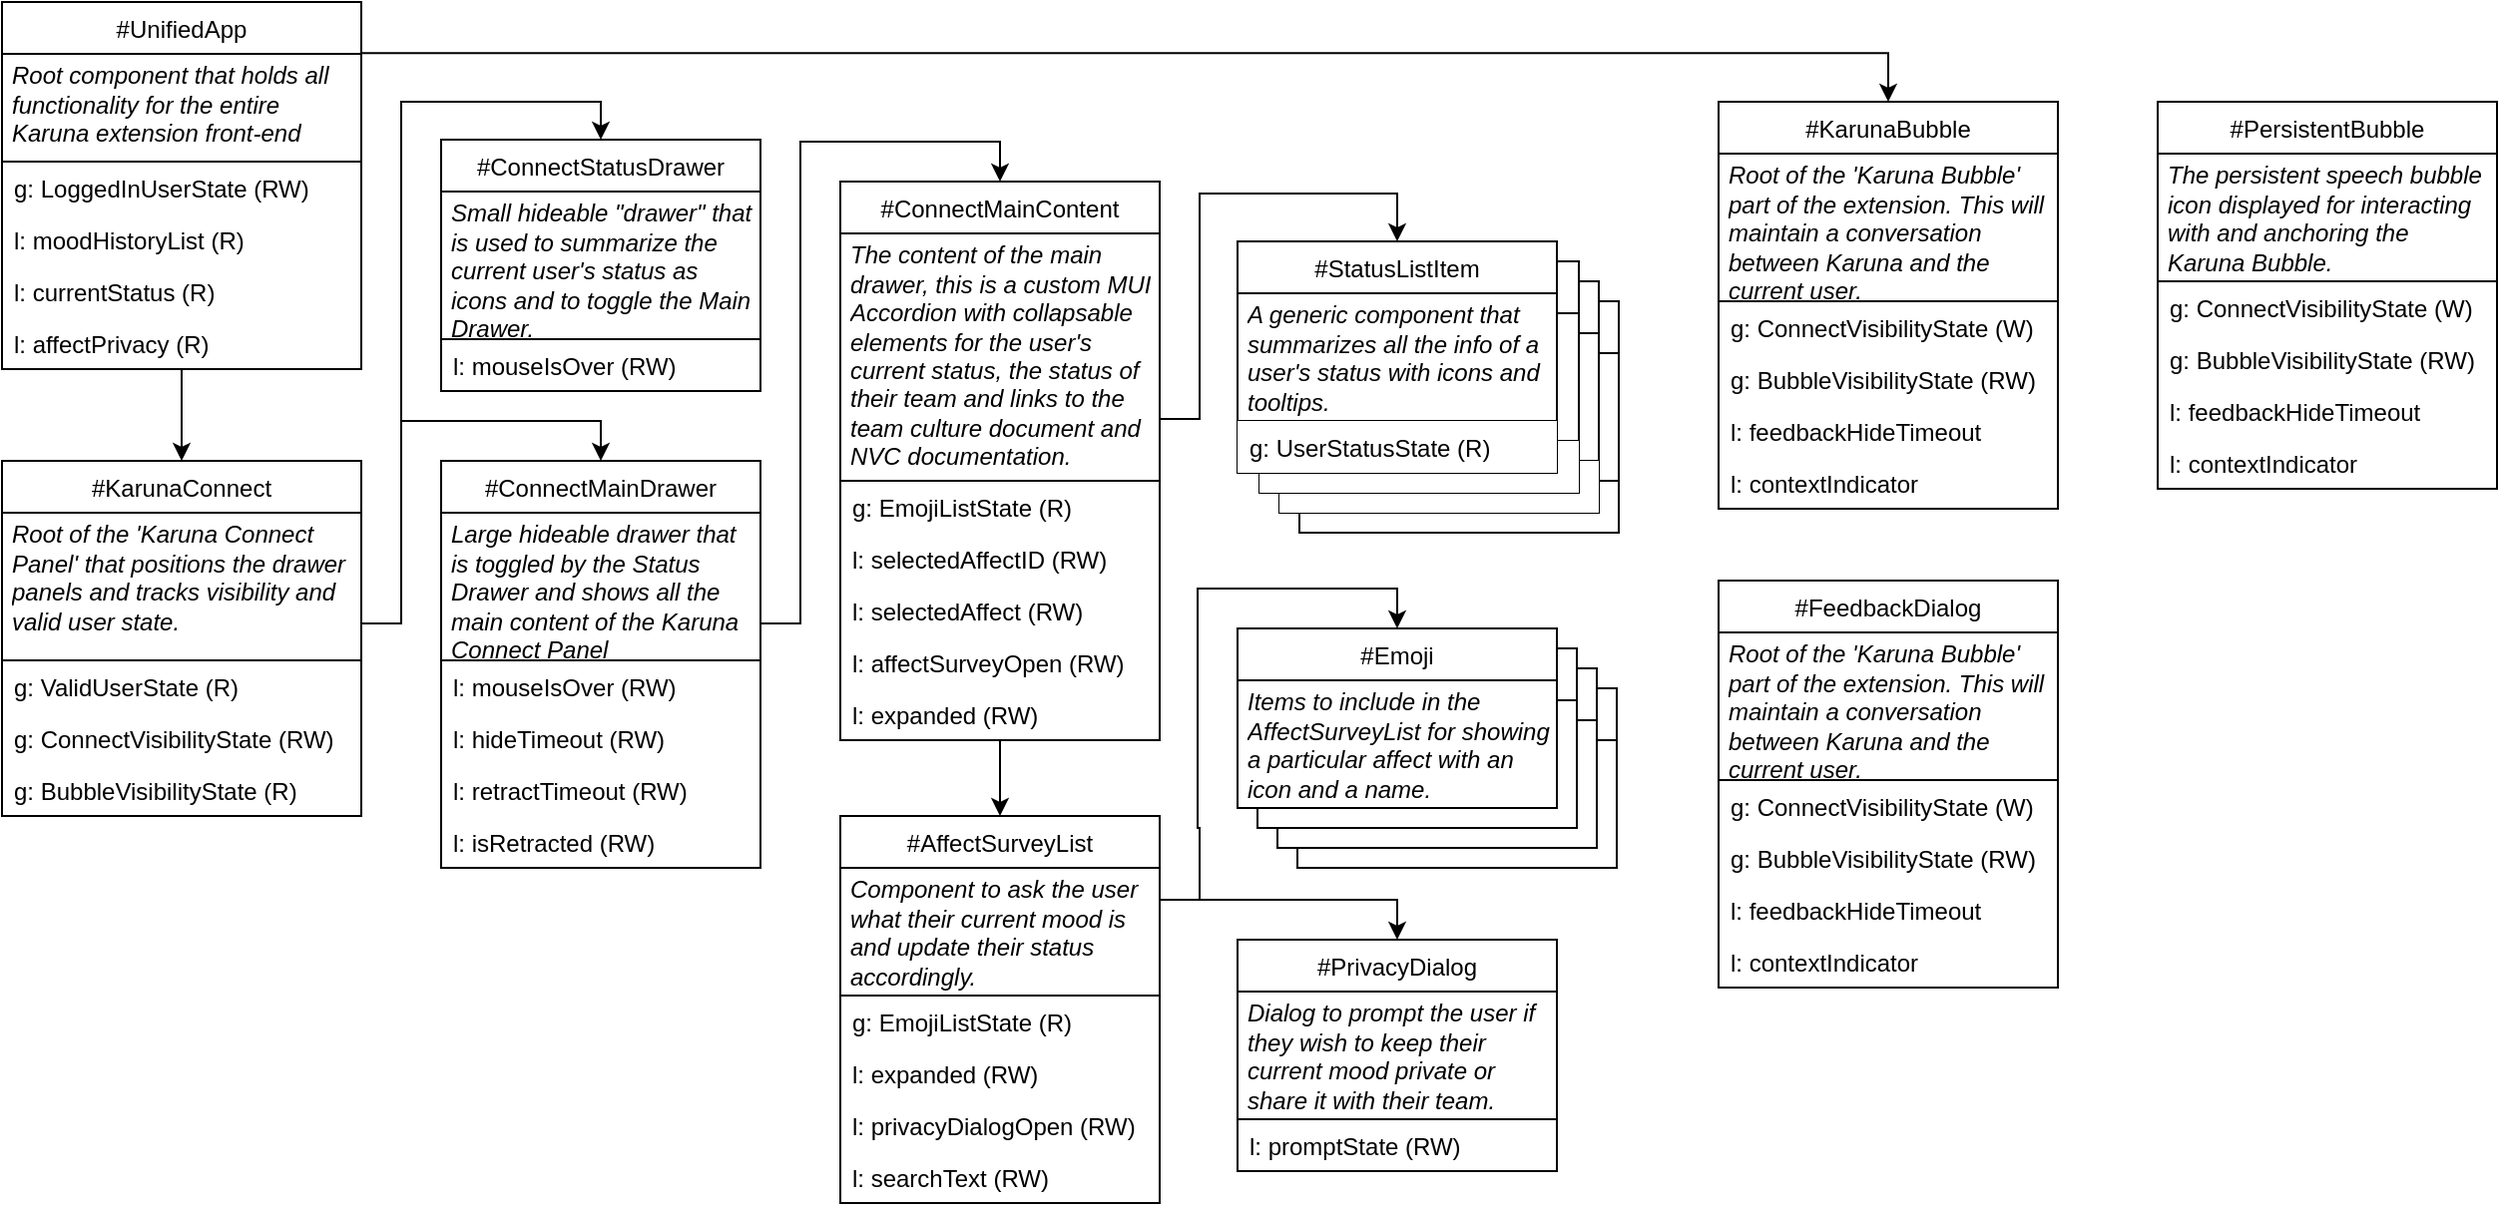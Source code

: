 <mxfile>
    <diagram id="-BwBF-LefVqxusglZkwU" name="Page-1">
        <mxGraphModel dx="1488" dy="394" grid="1" gridSize="10" guides="1" tooltips="1" connect="1" arrows="1" fold="1" page="1" pageScale="1" pageWidth="850" pageHeight="1100" math="0" shadow="0">
            <root>
                <mxCell id="0"/>
                <mxCell id="1" parent="0"/>
                <mxCell id="101" value="" style="group" parent="1" vertex="1" connectable="0">
                    <mxGeometry x="649" y="334" width="180" height="110" as="geometry"/>
                </mxCell>
                <mxCell id="99" value="#Emoji" style="swimlane;fontStyle=0;childLayout=stackLayout;horizontal=1;startSize=26;horizontalStack=0;resizeParent=1;resizeParentMax=0;resizeLast=0;collapsible=1;marginBottom=0;" parent="101" vertex="1">
                    <mxGeometry x="20" y="20" width="160" height="90" as="geometry">
                        <mxRectangle x="20" y="80" width="160" height="26" as="alternateBounds"/>
                    </mxGeometry>
                </mxCell>
                <mxCell id="100" value="" style="text;html=1;spacing=5;spacingTop=-20;whiteSpace=wrap;overflow=hidden;rounded=0;fontStyle=2;strokeColor=#000000;fillColor=#ffffff;" parent="99" vertex="1">
                    <mxGeometry y="26" width="160" height="64" as="geometry"/>
                </mxCell>
                <mxCell id="97" value="#Emoji" style="swimlane;fontStyle=0;childLayout=stackLayout;horizontal=1;startSize=26;horizontalStack=0;resizeParent=1;resizeParentMax=0;resizeLast=0;collapsible=1;marginBottom=0;" parent="101" vertex="1">
                    <mxGeometry x="10" y="10" width="160" height="90" as="geometry">
                        <mxRectangle x="20" y="80" width="160" height="26" as="alternateBounds"/>
                    </mxGeometry>
                </mxCell>
                <mxCell id="98" value="" style="text;html=1;spacing=5;spacingTop=-20;whiteSpace=wrap;overflow=hidden;rounded=0;fontStyle=2;strokeColor=#000000;fillColor=#ffffff;" parent="97" vertex="1">
                    <mxGeometry y="26" width="160" height="64" as="geometry"/>
                </mxCell>
                <mxCell id="95" value="#Emoji" style="swimlane;fontStyle=0;childLayout=stackLayout;horizontal=1;startSize=26;horizontalStack=0;resizeParent=1;resizeParentMax=0;resizeLast=0;collapsible=1;marginBottom=0;" parent="101" vertex="1">
                    <mxGeometry width="160" height="90" as="geometry">
                        <mxRectangle x="20" y="80" width="160" height="26" as="alternateBounds"/>
                    </mxGeometry>
                </mxCell>
                <mxCell id="96" value="" style="text;html=1;spacing=5;spacingTop=-20;whiteSpace=wrap;overflow=hidden;rounded=0;fontStyle=2;strokeColor=#000000;fillColor=#ffffff;" parent="95" vertex="1">
                    <mxGeometry y="26" width="160" height="64" as="geometry"/>
                </mxCell>
                <mxCell id="73" value="" style="group" parent="1" vertex="1" connectable="0">
                    <mxGeometry x="650" y="140" width="180" height="136" as="geometry"/>
                </mxCell>
                <mxCell id="70" value="" style="swimlane;fontStyle=0;childLayout=stackLayout;horizontal=1;startSize=26;horizontalStack=0;resizeParent=1;resizeParentMax=0;resizeLast=0;collapsible=1;marginBottom=0;" parent="73" vertex="1">
                    <mxGeometry x="20" y="20" width="160" height="116" as="geometry">
                        <mxRectangle x="20" y="80" width="160" height="26" as="alternateBounds"/>
                    </mxGeometry>
                </mxCell>
                <mxCell id="71" value="" style="text;html=1;fillColor=none;spacing=5;spacingTop=-20;whiteSpace=wrap;overflow=hidden;rounded=0;fontStyle=2;strokeColor=#000000;" parent="70" vertex="1">
                    <mxGeometry y="26" width="160" height="64" as="geometry"/>
                </mxCell>
                <mxCell id="72" value=" " style="text;strokeColor=none;fillColor=none;align=left;verticalAlign=top;spacingLeft=4;spacingRight=4;overflow=hidden;rotatable=0;points=[[0,0.5],[1,0.5]];portConstraint=eastwest;" parent="70" vertex="1">
                    <mxGeometry y="90" width="160" height="26" as="geometry"/>
                </mxCell>
                <mxCell id="67" value="" style="swimlane;fontStyle=0;childLayout=stackLayout;horizontal=1;startSize=26;horizontalStack=0;resizeParent=1;resizeParentMax=0;resizeLast=0;collapsible=1;marginBottom=0;" parent="73" vertex="1">
                    <mxGeometry x="10" y="10" width="160" height="116" as="geometry">
                        <mxRectangle x="20" y="80" width="160" height="26" as="alternateBounds"/>
                    </mxGeometry>
                </mxCell>
                <mxCell id="68" value="" style="text;html=1;spacing=5;spacingTop=-20;whiteSpace=wrap;overflow=hidden;rounded=0;fontStyle=2;strokeColor=#000000;fillColor=#ffffff;" parent="67" vertex="1">
                    <mxGeometry y="26" width="160" height="64" as="geometry"/>
                </mxCell>
                <mxCell id="69" value=" " style="text;strokeColor=none;align=left;verticalAlign=top;spacingLeft=4;spacingRight=4;overflow=hidden;rotatable=0;points=[[0,0.5],[1,0.5]];portConstraint=eastwest;fillColor=#ffffff;" parent="67" vertex="1">
                    <mxGeometry y="90" width="160" height="26" as="geometry"/>
                </mxCell>
                <mxCell id="64" value="" style="swimlane;fontStyle=0;childLayout=stackLayout;horizontal=1;startSize=26;horizontalStack=0;resizeParent=1;resizeParentMax=0;resizeLast=0;collapsible=1;marginBottom=0;" parent="73" vertex="1">
                    <mxGeometry width="160" height="116" as="geometry">
                        <mxRectangle x="20" y="80" width="160" height="26" as="alternateBounds"/>
                    </mxGeometry>
                </mxCell>
                <mxCell id="65" value="" style="text;html=1;spacing=5;spacingTop=-20;whiteSpace=wrap;overflow=hidden;rounded=0;fontStyle=2;strokeColor=#000000;fillColor=#ffffff;" parent="64" vertex="1">
                    <mxGeometry y="26" width="160" height="64" as="geometry"/>
                </mxCell>
                <mxCell id="66" value=" " style="text;strokeColor=none;align=left;verticalAlign=top;spacingLeft=4;spacingRight=4;overflow=hidden;rotatable=0;points=[[0,0.5],[1,0.5]];portConstraint=eastwest;fillColor=#ffffff;" parent="64" vertex="1">
                    <mxGeometry y="90" width="160" height="26" as="geometry"/>
                </mxCell>
                <mxCell id="49" style="edgeStyle=orthogonalEdgeStyle;rounded=0;orthogonalLoop=1;jettySize=auto;html=1;exitX=0.5;exitY=1;exitDx=0;exitDy=0;entryX=0.5;entryY=0;entryDx=0;entryDy=0;" parent="1" source="3" target="15" edge="1">
                    <mxGeometry relative="1" as="geometry"/>
                </mxCell>
                <mxCell id="3" value="#UnifiedApp" style="swimlane;fontStyle=0;childLayout=stackLayout;horizontal=1;startSize=26;horizontalStack=0;resizeParent=1;resizeParentMax=0;resizeLast=0;collapsible=1;marginBottom=0;strokeWidth=1;" parent="1" vertex="1">
                    <mxGeometry x="20" y="10" width="180" height="184" as="geometry"/>
                </mxCell>
                <mxCell id="43" value="&lt;br&gt;Root component that holds all functionality for the entire Karuna extension front-end" style="text;html=1;spacing=5;spacingTop=-20;whiteSpace=wrap;overflow=hidden;rounded=0;strokeColor=#000000;strokeWidth=1;fontStyle=2" parent="3" vertex="1">
                    <mxGeometry y="26" width="180" height="54" as="geometry"/>
                </mxCell>
                <mxCell id="4" value="g: LoggedInUserState (RW)" style="text;strokeColor=none;align=left;verticalAlign=top;spacingLeft=4;spacingRight=4;overflow=hidden;rotatable=0;points=[[0,0.5],[1,0.5]];portConstraint=eastwest;strokeWidth=1;" parent="3" vertex="1">
                    <mxGeometry y="80" width="180" height="26" as="geometry"/>
                </mxCell>
                <mxCell id="46" value="l: moodHistoryList (R)" style="text;strokeColor=none;align=left;verticalAlign=top;spacingLeft=4;spacingRight=4;overflow=hidden;rotatable=0;points=[[0,0.5],[1,0.5]];portConstraint=eastwest;" parent="3" vertex="1">
                    <mxGeometry y="106" width="180" height="26" as="geometry"/>
                </mxCell>
                <mxCell id="47" value="l: currentStatus (R)" style="text;strokeColor=none;align=left;verticalAlign=top;spacingLeft=4;spacingRight=4;overflow=hidden;rotatable=0;points=[[0,0.5],[1,0.5]];portConstraint=eastwest;" parent="3" vertex="1">
                    <mxGeometry y="132" width="180" height="26" as="geometry"/>
                </mxCell>
                <mxCell id="48" value="l: affectPrivacy (R)" style="text;strokeColor=none;align=left;verticalAlign=top;spacingLeft=4;spacingRight=4;overflow=hidden;rotatable=0;points=[[0,0.5],[1,0.5]];portConstraint=eastwest;" parent="3" vertex="1">
                    <mxGeometry y="158" width="180" height="26" as="geometry"/>
                </mxCell>
                <mxCell id="11" value="#KarunaBubble" style="swimlane;fontStyle=0;childLayout=stackLayout;horizontal=1;startSize=26;horizontalStack=0;resizeParent=1;resizeParentMax=0;resizeLast=0;collapsible=1;marginBottom=0;" parent="1" vertex="1">
                    <mxGeometry x="880" y="60" width="170" height="204" as="geometry"/>
                </mxCell>
                <mxCell id="102" value="&lt;br&gt;Root of the 'Karuna Bubble' part of the extension. This will maintain a conversation between Karuna and the current user." style="text;html=1;fillColor=none;spacing=5;spacingTop=-20;whiteSpace=wrap;overflow=hidden;rounded=0;fontStyle=2;strokeColor=#000000;" parent="11" vertex="1">
                    <mxGeometry y="26" width="170" height="74" as="geometry"/>
                </mxCell>
                <mxCell id="12" value="g: ConnectVisibilityState (W)" style="text;strokeColor=none;align=left;verticalAlign=top;spacingLeft=4;spacingRight=4;overflow=hidden;rotatable=0;points=[[0,0.5],[1,0.5]];portConstraint=eastwest;" parent="11" vertex="1">
                    <mxGeometry y="100" width="170" height="26" as="geometry"/>
                </mxCell>
                <mxCell id="13" value="g: BubbleVisibilityState (RW)" style="text;strokeColor=none;align=left;verticalAlign=top;spacingLeft=4;spacingRight=4;overflow=hidden;rotatable=0;points=[[0,0.5],[1,0.5]];portConstraint=eastwest;" parent="11" vertex="1">
                    <mxGeometry y="126" width="170" height="26" as="geometry"/>
                </mxCell>
                <mxCell id="14" value="l: feedbackHideTimeout" style="text;strokeColor=none;align=left;verticalAlign=top;spacingLeft=4;spacingRight=4;overflow=hidden;rotatable=0;points=[[0,0.5],[1,0.5]];portConstraint=eastwest;" parent="11" vertex="1">
                    <mxGeometry y="152" width="170" height="26" as="geometry"/>
                </mxCell>
                <mxCell id="103" value="l: contextIndicator" style="text;strokeColor=none;align=left;verticalAlign=top;spacingLeft=4;spacingRight=4;overflow=hidden;rotatable=0;points=[[0,0.5],[1,0.5]];portConstraint=eastwest;" parent="11" vertex="1">
                    <mxGeometry y="178" width="170" height="26" as="geometry"/>
                </mxCell>
                <mxCell id="15" value="#KarunaConnect" style="swimlane;fontStyle=0;childLayout=stackLayout;horizontal=1;startSize=26;horizontalStack=0;resizeParent=1;resizeParentMax=0;resizeLast=0;collapsible=1;marginBottom=0;" parent="1" vertex="1">
                    <mxGeometry x="20" y="240" width="180" height="178" as="geometry">
                        <mxRectangle x="20" y="80" width="160" height="26" as="alternateBounds"/>
                    </mxGeometry>
                </mxCell>
                <mxCell id="44" value="&lt;br&gt;Root of the 'Karuna Connect Panel' that positions the drawer panels and tracks visibility and valid user state." style="text;html=1;spacing=5;spacingTop=-20;whiteSpace=wrap;overflow=hidden;rounded=0;strokeColor=#000000;fontStyle=2" parent="15" vertex="1">
                    <mxGeometry y="26" width="180" height="74" as="geometry"/>
                </mxCell>
                <mxCell id="16" value="g: ValidUserState (R)" style="text;strokeColor=none;align=left;verticalAlign=top;spacingLeft=4;spacingRight=4;overflow=hidden;rotatable=0;points=[[0,0.5],[1,0.5]];portConstraint=eastwest;" parent="15" vertex="1">
                    <mxGeometry y="100" width="180" height="26" as="geometry"/>
                </mxCell>
                <mxCell id="17" value="g: ConnectVisibilityState (RW)" style="text;strokeColor=none;align=left;verticalAlign=top;spacingLeft=4;spacingRight=4;overflow=hidden;rotatable=0;points=[[0,0.5],[1,0.5]];portConstraint=eastwest;" parent="15" vertex="1">
                    <mxGeometry y="126" width="180" height="26" as="geometry"/>
                </mxCell>
                <mxCell id="18" value="g: BubbleVisibilityState (R)" style="text;strokeColor=none;align=left;verticalAlign=top;spacingLeft=4;spacingRight=4;overflow=hidden;rotatable=0;points=[[0,0.5],[1,0.5]];portConstraint=eastwest;" parent="15" vertex="1">
                    <mxGeometry y="152" width="180" height="26" as="geometry"/>
                </mxCell>
                <mxCell id="22" style="edgeStyle=orthogonalEdgeStyle;rounded=0;orthogonalLoop=1;jettySize=auto;html=1;exitX=0.998;exitY=0.139;exitDx=0;exitDy=0;exitPerimeter=0;entryX=0.5;entryY=0;entryDx=0;entryDy=0;" parent="1" source="3" target="11" edge="1">
                    <mxGeometry relative="1" as="geometry"/>
                </mxCell>
                <mxCell id="25" value="#ConnectStatusDrawer" style="swimlane;fontStyle=0;childLayout=stackLayout;horizontal=1;startSize=26;horizontalStack=0;resizeParent=1;resizeParentMax=0;resizeLast=0;collapsible=1;marginBottom=0;" parent="1" vertex="1">
                    <mxGeometry x="240" y="79" width="160" height="126" as="geometry">
                        <mxRectangle x="20" y="80" width="160" height="26" as="alternateBounds"/>
                    </mxGeometry>
                </mxCell>
                <mxCell id="50" value="&lt;br&gt;Small hideable &quot;drawer&quot; that is used to summarize the current user's status as icons and to toggle the Main Drawer." style="text;html=1;fillColor=none;spacing=5;spacingTop=-20;whiteSpace=wrap;overflow=hidden;rounded=0;fontStyle=2;strokeColor=#000000;" parent="25" vertex="1">
                    <mxGeometry y="26" width="160" height="74" as="geometry"/>
                </mxCell>
                <mxCell id="59" value="l: mouseIsOver (RW)" style="text;strokeColor=none;fillColor=none;align=left;verticalAlign=top;spacingLeft=4;spacingRight=4;overflow=hidden;rotatable=0;points=[[0,0.5],[1,0.5]];portConstraint=eastwest;" parent="25" vertex="1">
                    <mxGeometry y="100" width="160" height="26" as="geometry"/>
                </mxCell>
                <mxCell id="60" style="edgeStyle=orthogonalEdgeStyle;rounded=0;orthogonalLoop=1;jettySize=auto;html=1;exitX=1;exitY=0.75;exitDx=0;exitDy=0;entryX=0.5;entryY=0;entryDx=0;entryDy=0;" parent="1" source="51" target="35" edge="1">
                    <mxGeometry relative="1" as="geometry">
                        <Array as="points">
                            <mxPoint x="420" y="322"/>
                            <mxPoint x="420" y="80"/>
                            <mxPoint x="520" y="80"/>
                        </Array>
                    </mxGeometry>
                </mxCell>
                <mxCell id="29" value="#ConnectMainDrawer" style="swimlane;fontStyle=0;childLayout=stackLayout;horizontal=1;startSize=26;horizontalStack=0;resizeParent=1;resizeParentMax=0;resizeLast=0;collapsible=1;marginBottom=0;" parent="1" vertex="1">
                    <mxGeometry x="240" y="240" width="160" height="204" as="geometry">
                        <mxRectangle x="20" y="80" width="160" height="26" as="alternateBounds"/>
                    </mxGeometry>
                </mxCell>
                <mxCell id="51" value="&lt;br&gt;Large hideable drawer that is toggled by the Status Drawer and shows all the main content of the Karuna Connect Panel" style="text;html=1;fillColor=none;spacing=5;spacingTop=-20;whiteSpace=wrap;overflow=hidden;rounded=0;fontStyle=2;strokeColor=#000000;" parent="29" vertex="1">
                    <mxGeometry y="26" width="160" height="74" as="geometry"/>
                </mxCell>
                <mxCell id="54" value="l: mouseIsOver (RW)" style="text;strokeColor=none;fillColor=none;align=left;verticalAlign=top;spacingLeft=4;spacingRight=4;overflow=hidden;rotatable=0;points=[[0,0.5],[1,0.5]];portConstraint=eastwest;" parent="29" vertex="1">
                    <mxGeometry y="100" width="160" height="26" as="geometry"/>
                </mxCell>
                <mxCell id="57" value="l: hideTimeout (RW)" style="text;strokeColor=none;fillColor=none;align=left;verticalAlign=top;spacingLeft=4;spacingRight=4;overflow=hidden;rotatable=0;points=[[0,0.5],[1,0.5]];portConstraint=eastwest;" parent="29" vertex="1">
                    <mxGeometry y="126" width="160" height="26" as="geometry"/>
                </mxCell>
                <mxCell id="56" value="l: retractTimeout (RW)" style="text;strokeColor=none;fillColor=none;align=left;verticalAlign=top;spacingLeft=4;spacingRight=4;overflow=hidden;rotatable=0;points=[[0,0.5],[1,0.5]];portConstraint=eastwest;" parent="29" vertex="1">
                    <mxGeometry y="152" width="160" height="26" as="geometry"/>
                </mxCell>
                <mxCell id="58" value="l: isRetracted (RW)" style="text;strokeColor=none;fillColor=none;align=left;verticalAlign=top;spacingLeft=4;spacingRight=4;overflow=hidden;rotatable=0;points=[[0,0.5],[1,0.5]];portConstraint=eastwest;" parent="29" vertex="1">
                    <mxGeometry y="178" width="160" height="26" as="geometry"/>
                </mxCell>
                <mxCell id="74" style="edgeStyle=orthogonalEdgeStyle;rounded=0;orthogonalLoop=1;jettySize=auto;html=1;exitX=0.5;exitY=1;exitDx=0;exitDy=0;entryX=0.5;entryY=0;entryDx=0;entryDy=0;" parent="1" source="35" target="40" edge="1">
                    <mxGeometry relative="1" as="geometry"/>
                </mxCell>
                <mxCell id="35" value="#ConnectMainContent" style="swimlane;fontStyle=0;childLayout=stackLayout;horizontal=1;startSize=26;horizontalStack=0;resizeParent=1;resizeParentMax=0;resizeLast=0;collapsible=1;marginBottom=0;" parent="1" vertex="1">
                    <mxGeometry x="440" y="100" width="160" height="280" as="geometry">
                        <mxRectangle x="20" y="80" width="160" height="26" as="alternateBounds"/>
                    </mxGeometry>
                </mxCell>
                <mxCell id="61" value="&lt;br&gt;The content of the main drawer, this is a custom MUI Accordion with collapsable elements for the user's current status, the status of their team and links to the team culture document and NVC documentation." style="text;html=1;fillColor=none;spacing=5;spacingTop=-20;whiteSpace=wrap;overflow=hidden;rounded=0;fontStyle=2;strokeColor=#000000;" parent="35" vertex="1">
                    <mxGeometry y="26" width="160" height="124" as="geometry"/>
                </mxCell>
                <mxCell id="37" value="g: EmojiListState (R)" style="text;strokeColor=none;fillColor=none;align=left;verticalAlign=top;spacingLeft=4;spacingRight=4;overflow=hidden;rotatable=0;points=[[0,0.5],[1,0.5]];portConstraint=eastwest;" parent="35" vertex="1">
                    <mxGeometry y="150" width="160" height="26" as="geometry"/>
                </mxCell>
                <mxCell id="77" value="l: selectedAffectID (RW)" style="text;strokeColor=none;fillColor=none;align=left;verticalAlign=top;spacingLeft=4;spacingRight=4;overflow=hidden;rotatable=0;points=[[0,0.5],[1,0.5]];portConstraint=eastwest;" parent="35" vertex="1">
                    <mxGeometry y="176" width="160" height="26" as="geometry"/>
                </mxCell>
                <mxCell id="78" value="l: selectedAffect (RW)" style="text;strokeColor=none;fillColor=none;align=left;verticalAlign=top;spacingLeft=4;spacingRight=4;overflow=hidden;rotatable=0;points=[[0,0.5],[1,0.5]];portConstraint=eastwest;" parent="35" vertex="1">
                    <mxGeometry y="202" width="160" height="26" as="geometry"/>
                </mxCell>
                <mxCell id="76" value="l: affectSurveyOpen (RW)" style="text;strokeColor=none;fillColor=none;align=left;verticalAlign=top;spacingLeft=4;spacingRight=4;overflow=hidden;rotatable=0;points=[[0,0.5],[1,0.5]];portConstraint=eastwest;" parent="35" vertex="1">
                    <mxGeometry y="228" width="160" height="26" as="geometry"/>
                </mxCell>
                <mxCell id="79" value="l: expanded (RW)" style="text;strokeColor=none;fillColor=none;align=left;verticalAlign=top;spacingLeft=4;spacingRight=4;overflow=hidden;rotatable=0;points=[[0,0.5],[1,0.5]];portConstraint=eastwest;" parent="35" vertex="1">
                    <mxGeometry y="254" width="160" height="26" as="geometry"/>
                </mxCell>
                <mxCell id="38" value="#StatusListItem" style="swimlane;fontStyle=0;childLayout=stackLayout;horizontal=1;startSize=26;horizontalStack=0;resizeParent=1;resizeParentMax=0;resizeLast=0;collapsible=1;marginBottom=0;" parent="1" vertex="1">
                    <mxGeometry x="639" y="130" width="160" height="116" as="geometry">
                        <mxRectangle x="20" y="80" width="160" height="26" as="alternateBounds"/>
                    </mxGeometry>
                </mxCell>
                <mxCell id="62" value="&lt;br&gt;A generic component that summarizes all the info of a user's status with icons and tooltips." style="text;html=1;spacing=5;spacingTop=-20;whiteSpace=wrap;overflow=hidden;rounded=0;fontStyle=2;strokeColor=#000000;fillColor=#ffffff;" parent="38" vertex="1">
                    <mxGeometry y="26" width="160" height="64" as="geometry"/>
                </mxCell>
                <mxCell id="39" value="g: UserStatusState (R)" style="text;strokeColor=none;align=left;verticalAlign=top;spacingLeft=4;spacingRight=4;overflow=hidden;rotatable=0;points=[[0,0.5],[1,0.5]];portConstraint=eastwest;fillColor=#ffffff;" parent="38" vertex="1">
                    <mxGeometry y="90" width="160" height="26" as="geometry"/>
                </mxCell>
                <mxCell id="40" value="#AffectSurveyList" style="swimlane;fontStyle=0;childLayout=stackLayout;horizontal=1;startSize=26;horizontalStack=0;resizeParent=1;resizeParentMax=0;resizeLast=0;collapsible=1;marginBottom=0;" parent="1" vertex="1">
                    <mxGeometry x="440" y="418" width="160" height="194" as="geometry">
                        <mxRectangle x="20" y="80" width="160" height="26" as="alternateBounds"/>
                    </mxGeometry>
                </mxCell>
                <mxCell id="75" value="&lt;br&gt;Component to ask the user what their current mood is and update their status accordingly.&amp;nbsp;" style="text;html=1;spacing=5;spacingTop=-20;whiteSpace=wrap;overflow=hidden;rounded=0;fontStyle=2;strokeColor=#000000;fillColor=#ffffff;" parent="40" vertex="1">
                    <mxGeometry y="26" width="160" height="64" as="geometry"/>
                </mxCell>
                <mxCell id="41" value="g: EmojiListState (R)" style="text;strokeColor=none;fillColor=none;align=left;verticalAlign=top;spacingLeft=4;spacingRight=4;overflow=hidden;rotatable=0;points=[[0,0.5],[1,0.5]];portConstraint=eastwest;" parent="40" vertex="1">
                    <mxGeometry y="90" width="160" height="26" as="geometry"/>
                </mxCell>
                <mxCell id="82" value="l: expanded (RW)" style="text;strokeColor=none;fillColor=none;align=left;verticalAlign=top;spacingLeft=4;spacingRight=4;overflow=hidden;rotatable=0;points=[[0,0.5],[1,0.5]];portConstraint=eastwest;" parent="40" vertex="1">
                    <mxGeometry y="116" width="160" height="26" as="geometry"/>
                </mxCell>
                <mxCell id="81" value="l: privacyDialogOpen (RW)" style="text;strokeColor=none;fillColor=none;align=left;verticalAlign=top;spacingLeft=4;spacingRight=4;overflow=hidden;rotatable=0;points=[[0,0.5],[1,0.5]];portConstraint=eastwest;" parent="40" vertex="1">
                    <mxGeometry y="142" width="160" height="26" as="geometry"/>
                </mxCell>
                <mxCell id="80" value="l: searchText (RW)" style="text;strokeColor=none;fillColor=none;align=left;verticalAlign=top;spacingLeft=4;spacingRight=4;overflow=hidden;rotatable=0;points=[[0,0.5],[1,0.5]];portConstraint=eastwest;" parent="40" vertex="1">
                    <mxGeometry y="168" width="160" height="26" as="geometry"/>
                </mxCell>
                <mxCell id="52" style="edgeStyle=orthogonalEdgeStyle;rounded=0;orthogonalLoop=1;jettySize=auto;html=1;exitX=1;exitY=0.75;exitDx=0;exitDy=0;entryX=0.5;entryY=0;entryDx=0;entryDy=0;" parent="1" source="44" target="25" edge="1">
                    <mxGeometry relative="1" as="geometry">
                        <mxPoint x="390" y="20" as="targetPoint"/>
                        <Array as="points">
                            <mxPoint x="220" y="322"/>
                            <mxPoint x="220" y="60"/>
                            <mxPoint x="320" y="60"/>
                        </Array>
                    </mxGeometry>
                </mxCell>
                <mxCell id="53" style="edgeStyle=orthogonalEdgeStyle;rounded=0;orthogonalLoop=1;jettySize=auto;html=1;exitX=1;exitY=0.75;exitDx=0;exitDy=0;entryX=0.5;entryY=0;entryDx=0;entryDy=0;" parent="1" source="44" target="29" edge="1">
                    <mxGeometry relative="1" as="geometry">
                        <mxPoint x="400" y="220" as="targetPoint"/>
                        <Array as="points">
                            <mxPoint x="220" y="322"/>
                            <mxPoint x="220" y="220"/>
                            <mxPoint x="320" y="220"/>
                        </Array>
                    </mxGeometry>
                </mxCell>
                <mxCell id="63" style="edgeStyle=orthogonalEdgeStyle;rounded=0;orthogonalLoop=1;jettySize=auto;html=1;exitX=1;exitY=0.75;exitDx=0;exitDy=0;entryX=0.5;entryY=0;entryDx=0;entryDy=0;" parent="1" source="61" target="38" edge="1">
                    <mxGeometry relative="1" as="geometry"/>
                </mxCell>
                <mxCell id="83" value="#PrivacyDialog" style="swimlane;fontStyle=0;childLayout=stackLayout;horizontal=1;startSize=26;horizontalStack=0;resizeParent=1;resizeParentMax=0;resizeLast=0;collapsible=1;marginBottom=0;" parent="1" vertex="1">
                    <mxGeometry x="639" y="480" width="160" height="116" as="geometry">
                        <mxRectangle x="20" y="80" width="160" height="26" as="alternateBounds"/>
                    </mxGeometry>
                </mxCell>
                <mxCell id="84" value="&lt;br&gt;Dialog to prompt the user if they wish to keep their current mood private or share it with their team.&amp;nbsp;" style="text;html=1;spacing=5;spacingTop=-20;whiteSpace=wrap;overflow=hidden;rounded=0;fontStyle=2;strokeColor=#000000;fillColor=#ffffff;" parent="83" vertex="1">
                    <mxGeometry y="26" width="160" height="64" as="geometry"/>
                </mxCell>
                <mxCell id="86" value="l: promptState (RW)" style="text;strokeColor=none;fillColor=none;align=left;verticalAlign=top;spacingLeft=4;spacingRight=4;overflow=hidden;rotatable=0;points=[[0,0.5],[1,0.5]];portConstraint=eastwest;" parent="83" vertex="1">
                    <mxGeometry y="90" width="160" height="26" as="geometry"/>
                </mxCell>
                <mxCell id="89" style="edgeStyle=orthogonalEdgeStyle;rounded=0;orthogonalLoop=1;jettySize=auto;html=1;entryX=0.5;entryY=0;entryDx=0;entryDy=0;exitX=1;exitY=0.25;exitDx=0;exitDy=0;" parent="1" source="75" target="83" edge="1">
                    <mxGeometry relative="1" as="geometry">
                        <mxPoint x="601" y="489" as="sourcePoint"/>
                        <Array as="points">
                            <mxPoint x="719" y="460"/>
                        </Array>
                    </mxGeometry>
                </mxCell>
                <mxCell id="91" value="#Emoji" style="swimlane;fontStyle=0;childLayout=stackLayout;horizontal=1;startSize=26;horizontalStack=0;resizeParent=1;resizeParentMax=0;resizeLast=0;collapsible=1;marginBottom=0;" parent="1" vertex="1">
                    <mxGeometry x="639" y="324" width="160" height="90" as="geometry">
                        <mxRectangle x="20" y="80" width="160" height="26" as="alternateBounds"/>
                    </mxGeometry>
                </mxCell>
                <mxCell id="92" value="&lt;br&gt;Items to include in the AffectSurveyList for showing a particular affect with an icon and a name.&amp;nbsp;" style="text;html=1;spacing=5;spacingTop=-20;whiteSpace=wrap;overflow=hidden;rounded=0;fontStyle=2;strokeColor=#000000;fillColor=#ffffff;" parent="91" vertex="1">
                    <mxGeometry y="26" width="160" height="64" as="geometry"/>
                </mxCell>
                <mxCell id="94" style="edgeStyle=orthogonalEdgeStyle;rounded=0;orthogonalLoop=1;jettySize=auto;html=1;exitX=1;exitY=0.25;exitDx=0;exitDy=0;entryX=0.5;entryY=0;entryDx=0;entryDy=0;" parent="1" source="75" target="91" edge="1">
                    <mxGeometry relative="1" as="geometry"/>
                </mxCell>
                <mxCell id="104" value="#FeedbackDialog" style="swimlane;fontStyle=0;childLayout=stackLayout;horizontal=1;startSize=26;horizontalStack=0;resizeParent=1;resizeParentMax=0;resizeLast=0;collapsible=1;marginBottom=0;" parent="1" vertex="1">
                    <mxGeometry x="880" y="300" width="170" height="204" as="geometry"/>
                </mxCell>
                <mxCell id="105" value="&lt;br&gt;Root of the 'Karuna Bubble' part of the extension. This will maintain a conversation between Karuna and the current user." style="text;html=1;fillColor=none;spacing=5;spacingTop=-20;whiteSpace=wrap;overflow=hidden;rounded=0;fontStyle=2;strokeColor=#000000;" parent="104" vertex="1">
                    <mxGeometry y="26" width="170" height="74" as="geometry"/>
                </mxCell>
                <mxCell id="106" value="g: ConnectVisibilityState (W)" style="text;strokeColor=none;align=left;verticalAlign=top;spacingLeft=4;spacingRight=4;overflow=hidden;rotatable=0;points=[[0,0.5],[1,0.5]];portConstraint=eastwest;" parent="104" vertex="1">
                    <mxGeometry y="100" width="170" height="26" as="geometry"/>
                </mxCell>
                <mxCell id="107" value="g: BubbleVisibilityState (RW)" style="text;strokeColor=none;align=left;verticalAlign=top;spacingLeft=4;spacingRight=4;overflow=hidden;rotatable=0;points=[[0,0.5],[1,0.5]];portConstraint=eastwest;" parent="104" vertex="1">
                    <mxGeometry y="126" width="170" height="26" as="geometry"/>
                </mxCell>
                <mxCell id="108" value="l: feedbackHideTimeout" style="text;strokeColor=none;align=left;verticalAlign=top;spacingLeft=4;spacingRight=4;overflow=hidden;rotatable=0;points=[[0,0.5],[1,0.5]];portConstraint=eastwest;" parent="104" vertex="1">
                    <mxGeometry y="152" width="170" height="26" as="geometry"/>
                </mxCell>
                <mxCell id="109" value="l: contextIndicator" style="text;strokeColor=none;align=left;verticalAlign=top;spacingLeft=4;spacingRight=4;overflow=hidden;rotatable=0;points=[[0,0.5],[1,0.5]];portConstraint=eastwest;" parent="104" vertex="1">
                    <mxGeometry y="178" width="170" height="26" as="geometry"/>
                </mxCell>
                <mxCell id="110" value="#PersistentBubble" style="swimlane;fontStyle=0;childLayout=stackLayout;horizontal=1;startSize=26;horizontalStack=0;resizeParent=1;resizeParentMax=0;resizeLast=0;collapsible=1;marginBottom=0;" parent="1" vertex="1">
                    <mxGeometry x="1100" y="60" width="170" height="194" as="geometry"/>
                </mxCell>
                <mxCell id="111" value="&lt;br&gt;The persistent speech bubble icon displayed for interacting with and anchoring the Karuna Bubble." style="text;html=1;fillColor=none;spacing=5;spacingTop=-20;whiteSpace=wrap;overflow=hidden;rounded=0;fontStyle=2;strokeColor=#000000;" parent="110" vertex="1">
                    <mxGeometry y="26" width="170" height="64" as="geometry"/>
                </mxCell>
                <mxCell id="112" value="g: ConnectVisibilityState (W)" style="text;strokeColor=none;align=left;verticalAlign=top;spacingLeft=4;spacingRight=4;overflow=hidden;rotatable=0;points=[[0,0.5],[1,0.5]];portConstraint=eastwest;" parent="110" vertex="1">
                    <mxGeometry y="90" width="170" height="26" as="geometry"/>
                </mxCell>
                <mxCell id="113" value="g: BubbleVisibilityState (RW)" style="text;strokeColor=none;align=left;verticalAlign=top;spacingLeft=4;spacingRight=4;overflow=hidden;rotatable=0;points=[[0,0.5],[1,0.5]];portConstraint=eastwest;" parent="110" vertex="1">
                    <mxGeometry y="116" width="170" height="26" as="geometry"/>
                </mxCell>
                <mxCell id="114" value="l: feedbackHideTimeout" style="text;strokeColor=none;align=left;verticalAlign=top;spacingLeft=4;spacingRight=4;overflow=hidden;rotatable=0;points=[[0,0.5],[1,0.5]];portConstraint=eastwest;" parent="110" vertex="1">
                    <mxGeometry y="142" width="170" height="26" as="geometry"/>
                </mxCell>
                <mxCell id="115" value="l: contextIndicator" style="text;strokeColor=none;align=left;verticalAlign=top;spacingLeft=4;spacingRight=4;overflow=hidden;rotatable=0;points=[[0,0.5],[1,0.5]];portConstraint=eastwest;" parent="110" vertex="1">
                    <mxGeometry y="168" width="170" height="26" as="geometry"/>
                </mxCell>
            </root>
        </mxGraphModel>
    </diagram>
</mxfile>